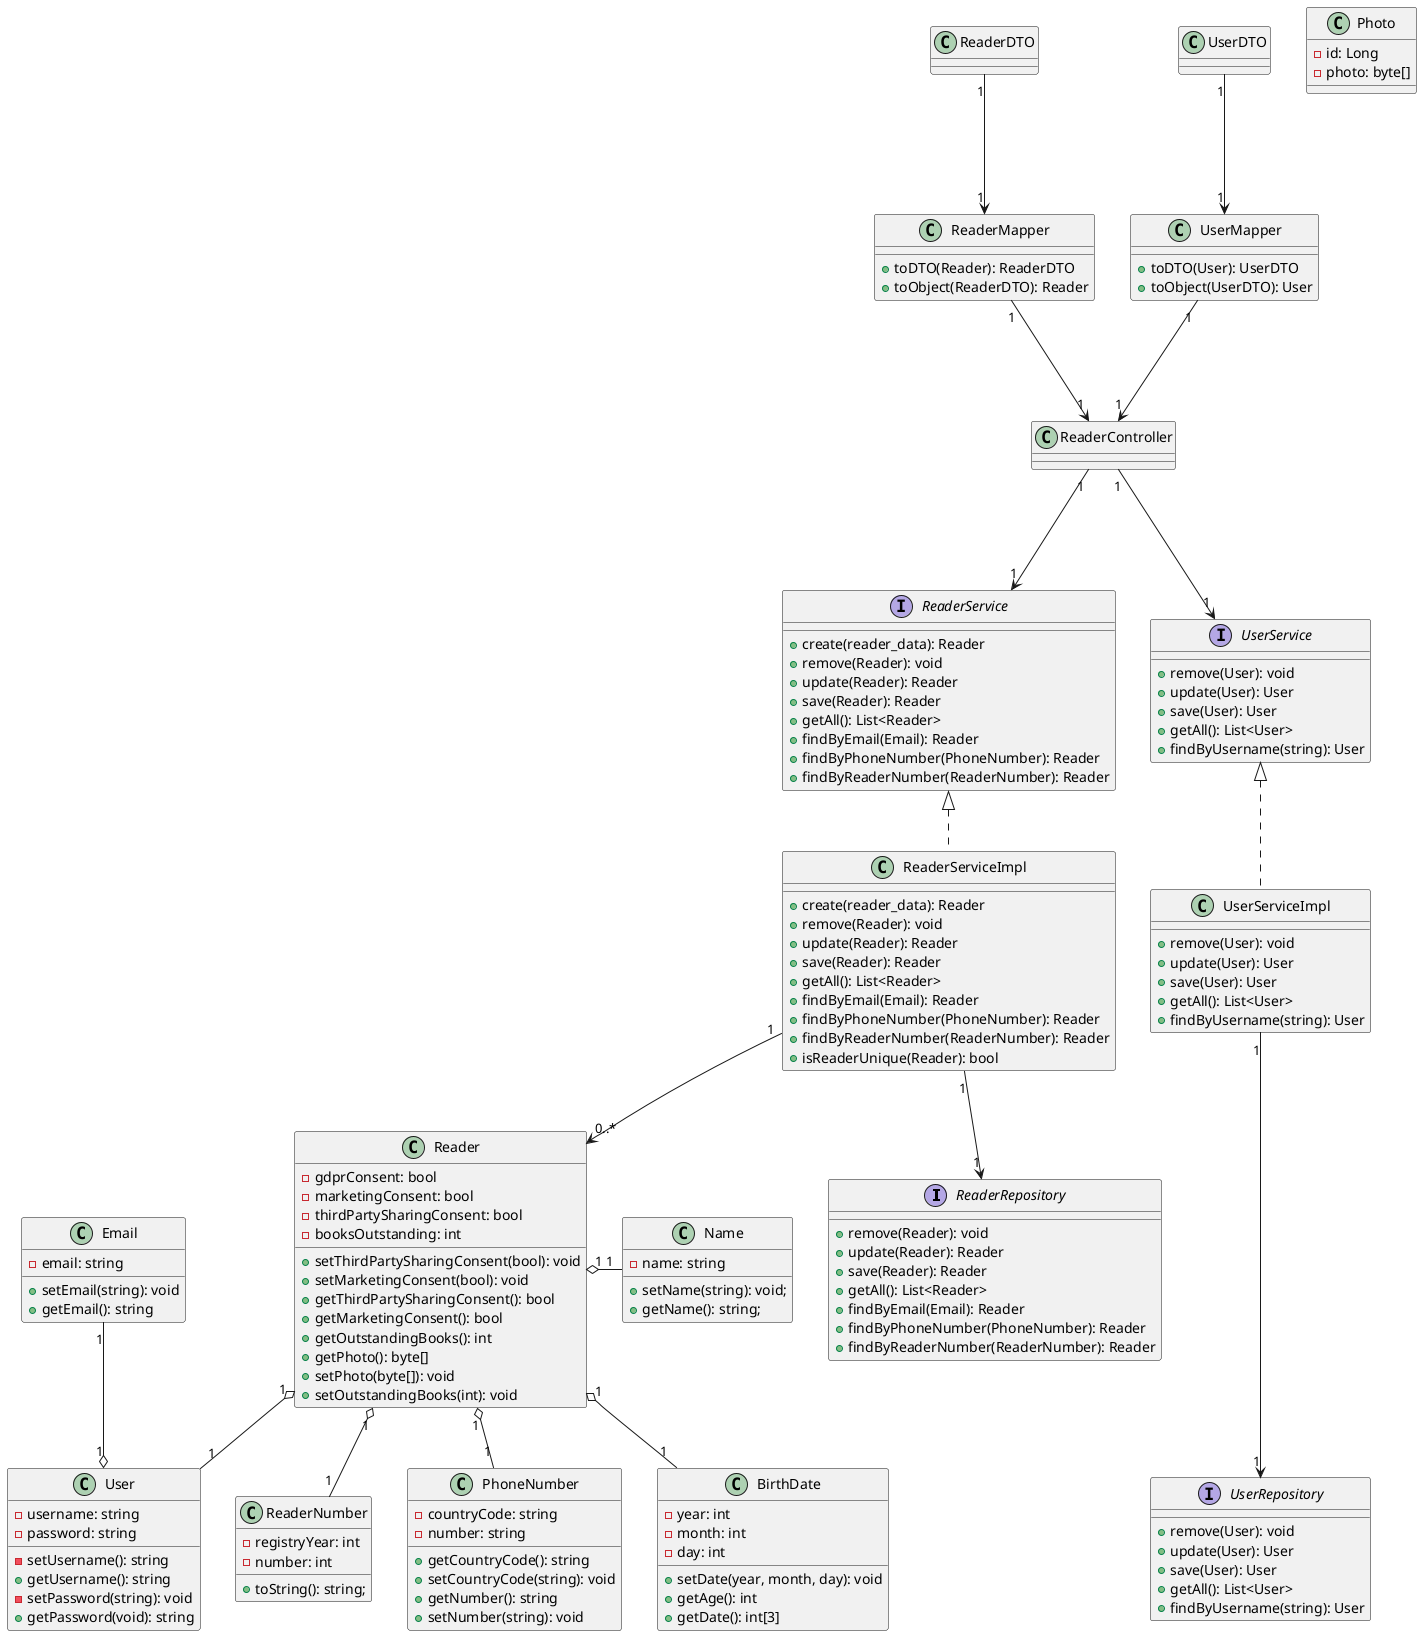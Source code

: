 @startuml
'https://plantuml.com/sequence-diagram

interface ReaderRepository {
    + remove(Reader): void
    + update(Reader): Reader
    + save(Reader): Reader
    + getAll(): List<Reader>
    + findByEmail(Email): Reader
    + findByPhoneNumber(PhoneNumber): Reader
    + findByReaderNumber(ReaderNumber): Reader
}

/'class ReaderFactory {
    + create: Reader
}'/

interface ReaderService {
    + create(reader_data): Reader
    + remove(Reader): void
    + update(Reader): Reader
    + save(Reader): Reader
    + getAll(): List<Reader>
    + findByEmail(Email): Reader
    + findByPhoneNumber(PhoneNumber): Reader
    + findByReaderNumber(ReaderNumber): Reader
}

class ReaderServiceImpl implements ReaderService {
    + create(reader_data): Reader
    + remove(Reader): void
    + update(Reader): Reader
    + save(Reader): Reader
    + getAll(): List<Reader>
    + findByEmail(Email): Reader
    + findByPhoneNumber(PhoneNumber): Reader
    + findByReaderNumber(ReaderNumber): Reader
    + isReaderUnique(Reader): bool
}

class ReaderController {
}

class Reader {
    - gdprConsent: bool
    - marketingConsent: bool
    - thirdPartySharingConsent: bool
    - booksOutstanding: int
    + setThirdPartySharingConsent(bool): void
    + setMarketingConsent(bool): void
    + getThirdPartySharingConsent(): bool
    + getMarketingConsent(): bool
    + getOutstandingBooks(): int
    /'Min: 0 | Max: 3'/
    + getPhoto(): byte[]
    + setPhoto(byte[]): void
    + setOutstandingBooks(int): void
}

class Name {
    - name: string
    + setName(string): void;
    + getName(): string;
}

class ReaderNumber {
    - registryYear: int
    - number: int
    + toString(): string;
}

class Email {
    - email: string
    + setEmail(string): void
    + getEmail(): string
}

class PhoneNumber {
    - countryCode: string
    - number: string
    + getCountryCode(): string
    + setCountryCode(string): void
    + getNumber(): string
    + setNumber(string): void
}

class BirthDate {
    - year: int
    - month: int
    - day: int
    + setDate(year, month, day): void
    + getAge(): int
    + getDate(): int[3]
}

class User {
    - username: string
    /'TODO: Falta obter resposta do prof quando à alteração do username. Para já, fica o método como privado e é chamado unicamente no construtor'/
    - setUsername(): string
    + getUsername(): string
    - password: string
    /'TODO: Falta obter resposta do professor, no moodle, quando à possibilidade da password ser alterada pelo Reader. Método, para já, privado e chamado unicamente no construtor'/
    - setPassword(string): void
    + getPassword(void): string
}

interface UserRepository {
    + remove(User): void
    + update(User): User
    + save(User): User
    + getAll(): List<User>
    + findByUsername(string): User
}

interface UserService {
    + remove(User): void
    + update(User): User
    + save(User): User
    + getAll(): List<User>
    + findByUsername(string): User
}

class UserServiceImpl implements UserService {
    + remove(User): void
    + update(User): User
    + save(User): User
    + getAll(): List<User>
    + findByUsername(string): User
}

class ReaderMapper {
    + toDTO(Reader): ReaderDTO
    + toObject(ReaderDTO): Reader
}

class ReaderDTO {}

class UserDTO {}

class UserMapper {
    + toDTO(User): UserDTO
    + toObject(UserDTO): User
}

class Photo {
    - id: Long
    - photo: byte[]

}

UserServiceImpl "1" ---> "1" UserRepository
ReaderDTO "1" ---> "1" ReaderMapper

ReaderMapper "1" ---> "1" ReaderController

UserDTO "1" ---> "1" UserMapper
UserMapper "1" ---> "1" ReaderController

ReaderController "1" ---> "1" ReaderService
ReaderController "1" ---> "1" UserService
Reader "1" o-down- "1" User
Reader "1" o- "1" Name
Reader "1" o-down- "1" ReaderNumber
User "1" o-up- "1" Email
Reader "1" o-down- "1" PhoneNumber
Reader "1" o-down- "1" BirthDate
'ReaderFactory "1" -> "1" ReaderRepository
'ReaderService "1" -up-> "1" ReaderFactory
ReaderServiceImpl "1" --> "0..*" Reader
ReaderServiceImpl "1" --> "1" ReaderRepository


@enduml
